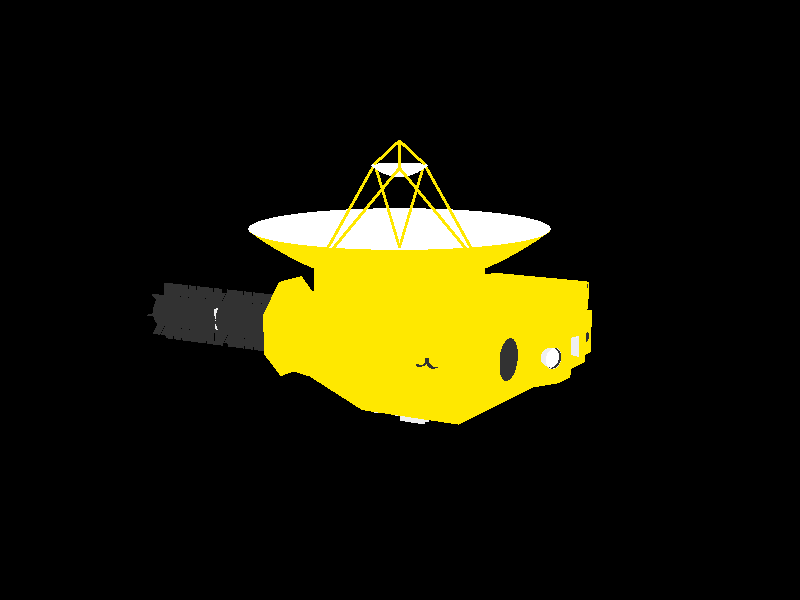 #declare White = pigment {
   color rgb <1, 1, 1>
}

#declare RTGMetal = pigment {
   color rgb <0.1, 0.1, 0.1>
}

#declare Aluminum = texture {
   finish {
      reflection {
         rgb <0.5, 0.5, 0.5>
         metallic 1
      }
   }
   
   pigment {
      color rgb <0.905882, 0.905882, 0.905882>
   }
}

#declare Mirror = texture {
   finish {
      reflection {
         rgb <1, 1, 1>
      }
   }
   
   pigment {
      color rgb <0.905882, 0.905882, 0.905882>
   }
}

#declare Gold = texture {
   finish {
      reflection {
         rgb <0.5, 0.5, 0.5>
         metallic 1
      }
   }
   
   pigment {
      color rgb <1, 0.866667, 0>
   }
}

#declare GoldFoil = texture {
   Gold
   
   normal {
      wrinkles
      0.5
      turbulence <5, 5, 5>
      bump_size 1
   }
}

#declare Glass = material {
   texture {
      finish {
         phong 1
         conserve_energy
         
         reflection {
            rgb <0, 0, 0>
            fresnel
         }
      }
      
      pigment {
         color rgbf <1, 1, 1, 0.95>
      }
   }
   
   interior {
      ior 1.5
   }
}

#declare StarTracker = union {
   difference {
      cone {
         <0, 0.5, 0>, 0,
         <0, -0.5, 0>, 0.25
      }
      
      difference {
         cone {
            <0, 0.45, 0>, 0,
            <0, -0.55, 0>, 0.25
         }
         
         plane {
            <0, 1, 0>, -0.35
            inverse
         }
         
         pigment {
            RTGMetal
         }
      }
      
      texture {
         Aluminum
      }
   }
   
   intersection {
      sphere {
         <0, 0, 0>, 0.5
      }
      
      plane {
         <0, 1, 0>, -0.440397
         scale 1
         rotate <0, 0, 0>
         translate <0, 0, 0>
      }
      
      material {
         Glass
      }
   }
   scale 0.3
}

#declare LouverFin = box {
   <0.002, -0.001, -0.15>, <-0.002, -0.099, 0.15>
   rotate z*20
   
   texture {
      Aluminum
   }
}

#declare LouverFins3 = union {
   object {
      LouverFin
   }
   
   object {
      LouverFin
      translate x*0.1
   }
   
   object {
      LouverFin
      translate x*0.2
   }
}

#declare LouverFins7 = union {
   object {
      LouverFin
   }
   
   object {
      LouverFins3
      translate x*0.1
   }
   
   object {
      LouverFins3
      translate x*0.4
   }
}

#declare LouverFins10 = union {
   object {
      LouverFins3
   }
   
   object {
      LouverFins7
      translate x*0.3
   }
}

#declare Louver7 = union {
   object {
      LouverFins7
      scale 1
      rotate <0, 0, 0>
      translate <0, 0, 0>
   }
   
   difference {
      box {
         <-0.01, 0, -0.16>, <0.71, -0.02, 0.16>
      }
      
      box {
         <0, 0.001, -0.15>, <0.7, -0.021, 0.15>
      }
      
      texture {
         Aluminum
      }
   }
   
   box {
      <0, -0.001, -0.15>, <0.7, -0.001, 0.15>
      
      pigment {
         White
      }
   }
   scale 0.6
}

#declare Louver10 = union {
   object {
      LouverFins10
      scale 1
      rotate <0, 0, 0>
      translate <0, 0, 0>
   }
   
   difference {
      box {
         <-0.01, 0, -0.16>, <1.01, -0.02, 0.16>
      }
      
      box {
         <0, 0.001, -0.15>, <1, -0.021, 0.15>
      }
      
      texture {
         Aluminum
      }
   }
   
   box {
      <0, -0.001, -0.15>, <1, -0.001, 0.15>
      
      pigment {
         White
      }
   }
   scale 0.6
}

#declare RTGFin = box {
   <-0.002, -0.22, -0.005>, <0.002, 0.22, -0.095>
   scale 1
   rotate <0, 0, 0>
   translate <0, 0, 0>
}

#declare RTGFins = union {
   object {
      RTGFin
   }
   
   object {
      RTGFin
      translate z*(-0.1)
   }
   
   object {
      RTGFin
      translate z*(-0.2)
   }
   
   object {
      RTGFin
      translate z*(-0.3)
   }
   
   object {
      RTGFin
      translate z*(-0.4)
   }
   
   object {
      RTGFin
      translate z*(-0.5)
   }
   
   object {
      RTGFin
      translate z*(-0.6)
   }
}

#declare RTG = union {
   cylinder {
      <0, 0, -0.02>, <0, 0, -0.72>, 0.12
      scale 1
      rotate <0, 0, 0>
      translate <0, 0, 0>
   }
   
   object {
      RTGFins
   }
   
   object {
      RTGFins
      rotate z*45
   }
   
   object {
      RTGFins
      rotate z*90
   }
   
   object {
      RTGFins
      rotate z*135
   }
   
   pigment {
      RTGMetal
   }
   scale <1, 1, 0.8>
   translate <0, 0.25, -1.1>
}

global_settings {
   adc_bailout 0.00392157
   assumed_gamma 1.5
   noise_generator 2
}

#declare SDCDetector = union {
   box {
      //*PMName PVDF
      <0.22, 0, 0.47>, <-0.22, 0, -0.47>
      
      texture {
         Mirror
      }
   }
   
   difference {
      //*PMName Frame
      
      box {
         <0.24, 0.025, 0.49>, <-0.24, -0.025, -0.49>
      }
      
      box {
         <-0.22, -0.05, -0.47>, <0.22, 0.05, 0.47>
      }
      
      texture {
         Gold
      }
   }
}

#declare SDCRow = union {
   object {
      SDCDetector
      translate x*(-1.25)
   }
   
   object {
      SDCDetector
      translate x*(-0.75)
   }
   
   object {
      SDCDetector
      translate x*(-0.25)
   }
   
   object {
      SDCDetector
      translate x*0.25
   }
   
   object {
      SDCDetector
      translate x*0.75
   }
   
   object {
      SDCDetector
      translate x*1.25
   }
}

#declare SDCRows = union {
   object {
      SDCRow
      translate z*(-0.55)
   }
   
   object {
      SDCRow
      translate z*0.55
   }
}

#declare SDC = union {
   object {
      SDCRows
      scale 1
      rotate <0, 0, 0>
      translate y*(-0.025)
   }
   
   box {
      <-1.525, 0, -1.075>, <1.525, 0.1, 1.075>
      scale 1
      rotate <0, 0, 0>
      translate <0, 0, 0>
      
      texture {
         Aluminum
      }
   }
}

#declare InfiniteDish = quadric {
   <0.4, 0, 0.4>,
   <0, 0, 0>,
   <0, -1, 0>, 0
}

#declare Dish = object {
   InfiniteDish
   
   clipped_by {
      cylinder {
         <0, 0.4, 0>, <0, 0, 0>, 1
      }
   }
}

#declare LegHalf = cylinder {
   <-0.1732, 0.83, -0.1>, <0, 0.15697, -0.65404>, 0.01
   
   texture {
      GoldFoil
   }
   scale 1
   rotate <0, 0, 0>
   translate <0, 0, 0>
}

#declare Leg = union {
   object {
      LegHalf
      scale 1
      rotate <0, 0, 0>
      translate <0, 0, 0>
   }
   
   object {
      LegHalf
      scale <-1, 1, 1>
      rotate <0, 0, 0>
      translate <0, 0, 0>
   }
   
   cylinder {
      <-0.1732, 0.83, -0.1>, <0, 1, 0>, 0.01
      
      texture {
         GoldFoil
      }
      scale 1
      rotate <0, 0, 0>
      translate <0, 0, 0>
   }
}

#declare LorriMainBody = cylinder {
   <0.4, 0.3, 0.85>, <0.4, 0.3, 0.3>, 0.15
   scale 1
   rotate <0, 0, 0>
   translate <0, 0, 0>
}

#declare Lorri = union {
   union {
      //*PMName Door
      
      box {
         <0.49, 0.2, 0.85>, <0.55, 0.4, 0.86>
         scale 1
         rotate <0, 0, 0>
         translate <0, 0, 0>
      }
      
      cylinder {
         <0.4, 0.3, 0.85>, <0.4, 0.3, 0.86>, 0.15
      }
      translate <-0.56, -0.3, -0.855>
      rotate y*180
      translate <0.56, 0.3, 0.855>
      
      texture {
         GoldFoil
      }
   }
   
   union {
      //*PMName Hinge
      
      box {
         <0.55, 0.4, 0.855>, <0.57, 0.42, 0.8>
         scale 1
         rotate <0, 0, 0>
         translate <0, 0, 0>
      }
      
      cylinder {
         <0.56, 0.18, 0.855>, <0.56, 0.2, 0.855>, 0.015
      }
      
      box {
         <0.55, 0.18, 0.855>, <0.57, 0.2, 0.8>
         scale 1
         rotate <0, 0, 0>
         translate <0, 0, 0>
      }
      
      cylinder {
         <0.56, 0.42, 0.855>, <0.56, 0.4, 0.855>, 0.015
      }
      
      cylinder {
         <0.56, 0.4, 0.855>, <0.56, 0.2, 0.855>, 0.01
      }
      
      texture {
         GoldFoil
      }
   }
   
   difference {
      //*PMName Tube
      
      object {
         LorriMainBody
         
         texture {
            GoldFoil
         }
      }
      
      cylinder {
         <0.4, 0.3, 0.86>, <0.4, 0.3, 0.31>, 0.14
         scale 1
         rotate <0, 0, 0>
         translate <0, 0, 0>
      }
   }
   
   difference {
      cylinder {
         //*PMName Mirror
         <0.4, 0.3, 0.32>, <0.4, 0.3, 0.31>, 0.14
      }
      
      cylinder {
         //*PMName Mirror
         <0.4, 0.3, 0.33>, <0.4, 0.3, 0.3>, 0.03
      }
      
      texture {
         Mirror
      }
   }
   
   cylinder {
      <0.4, 0.3, 0.8>, <0.4, 0.3, 0.75>, 0.03
      scale 1
      rotate <0, 0, 0>
      translate <0, 0, 0>
   }
   
   box {
      //*PMName Spider 1
      <0.399, 0.32, 0.76>, <0.401, 0.45, 0.79>
   }
   
   box {
      //*PMName Spider 2
      <0.399, 0.32, 0.76>, <0.401, 0.45, 0.79>
      translate <-0.4, -0.3, 0>
      rotate z*120
      translate <0.4, 0.3, 0>
   }
   
   box {
      //*PMName Spider 3
      <0.399, 0.32, 0.76>, <0.401, 0.45, 0.79>
      translate <-0.4, -0.3, 0>
      rotate z*(-120)
      translate <0.4, 0.3, 0>
   }
   
   pigment {
      RTGMetal
   }
}

camera {
   perspective
   location <8.94879, 2.47472, 5.17192>
   sky <0, 1, 0>
   direction <0, 0, 1>
   right <1.3333, 0, 0>
   up <0, 1, 0>
   look_at <0.0420573, 0.540193, 0.0286306>
   angle 30
}

#declare Pepssi = union {
   difference {
      //*PMName Door 1
      
      cylinder {
         <1.24, 0.5, 0.7>, <1.21, 0.5, 0.7>, 0.045
         scale 1
         rotate <0, 0, 0>
         translate <0, 0, 0>
      }
      
      cylinder {
         <1.31, 0.5, 0.7>, <1.19, 0.5, 0.7>, 0.04
         scale 1
         rotate <0, 0, 0>
         translate <0, 0, 0>
      }
      
      plane {
         <0, 0, 1>, 0.69
         scale 1
         rotate <0, 0, 0>
         translate <0, 0, 0>
         inverse
      }
      
      pigment {
         RTGMetal
      }
      translate <0, -0.461, -0.69>
      rotate x*(-130)
      translate <0, 0.461, 0.69>
   }
   
   difference {
      //*PMName Door 2
      
      cylinder {
         <1.24, 0.5, 0.7>, <1.21, 0.5, 0.7>, 0.045
         scale 1
         rotate <0, 0, 0>
         translate <0, 0, 0>
      }
      
      cylinder {
         <1.31, 0.5, 0.7>, <1.19, 0.5, 0.7>, 0.04
         scale 1
         rotate <0, 0, 0>
         translate <0, 0, 0>
      }
      
      plane {
         <0, 0, 1>, 0.71
         scale 1
         rotate <0, 0, 0>
         translate <0, 0, 0>
      }
      
      pigment {
         RTGMetal
      }
      translate <0, -0.461, -0.71>
      rotate x*130
      translate <0, 0.461, 0.71>
   }
   
   cylinder {
      <1, 0.5, 0.7>, <1.2, 0.5, 0.7>, 0.05
      scale 1
      rotate <0, 0, 0>
      translate <0, 0, 0>
   }
   
   cylinder {
      <1.25, 0.5, 0.7>, <1.2, 0.5, 0.7>, 0.04
      scale 1
      rotate <0, 0, 0>
      translate <0, 0, 0>
   }
   
   texture {
      GoldFoil
   }
}

light_source {
   <4.07956, 3.5317, 0.74666>, rgb <1, 1, 1>
}

#declare LargeThr = difference {
   cylinder {
      <0, 0, 0>, <0, -0.5, 0>, 0.5
      
      texture {
         Aluminum
      }
   }
   
   cone {
      <0, -0.01, 0>, 0,
      <0, -0.51, 0>, 0.3
      
      pigment {
         RTGMetal
      }
   }
   scale 0.05
   translate z*(-0.025)
}

#declare NewHorizons = union {
   //*PMName New Horizons Spacecraft
   
   union {
      //*PMName Bus
      
      difference {
         prism {
            //*PMName Main Bus
            linear_spline
            linear_sweep
            0, 0.6,
            7,
            <1, 0.8>, <1, 0.1>, <0.4, -0.7>, <-0.4, -0.7>, <-1, 0.1>, <-1, 0.8>, <1, 0.8>
         }
         
         object {
            LorriMainBody
            scale 1
            rotate <0, 0, 0>
            translate <0, 0, 0>
         }
      }
      
      object {
         //*PMName Star Tracker 1
         StarTracker
         rotate <-90, -22.5, 0>
         translate <-0.56, 0.2, 0.77>
      }
      
      object {
         //*PMName Star Tracker 2
         StarTracker
         rotate <-90, 22.5, 0>
         translate <-0.24, 0.2, 0.77>
      }
      
      union {
         //*PMName Instruments
         
         object {
            //*PMName SDC
            SDC
            scale 0.15
            rotate <0, 0, 0>
            translate <-0.4, -0.015, 0.6>
         }
         
         union {
            //*PMName Ralph
            
            intersection {
               box {
                  <-1.2, 0.03, 0.54>, <-1.25, 0.37, 0.88>
                  
                  pigment {
                     White
                  }
               }
               
               cylinder {
                  <-1.5, 0.2, 0.71>, <-1, 0.2, 0.71>, 0.13
                  
                  texture {
                     GoldFoil
                  }
               }
            }
            
            intersection {
               box {
                  <-1.2, 0.03, 0.54>, <-1.15, 0.37, 0.88>
                  
                  pigment {
                     White
                  }
               }
               
               cylinder {
                  <-1.5, 0.2, 0.71>, <-1, 0.2, 0.71>, 0.17
                  
                  texture {
                     GoldFoil
                  }
               }
            }
            
            difference {
               //*PMName Ralph Box
               
               box {
                  <-1.15, 0.04, 0.5>, <-1, 0.36, 0.98>
                  
                  texture {
                     GoldFoil
                  }
               }
               
               cylinder {
                  <-1.07, 0.17, 0.6>, <-1.07, 0.17, 1>, 0.035573
                  
                  pigment {
                     RTGMetal
                  }
               }
            }
            translate z*(-0.2)
         }
         
         difference {
            //*PMName Alice
            
            box {
               <-1.08, 0.38, 0.5>, <-1, 0.58, 0.98>
               
               texture {
                  GoldFoil
               }
            }
            
            box {
               <-1.07, 0.54, 0.6>, <-1.01, 0.57, 1>
               
               pigment {
                  RTGMetal
               }
            }
            translate z*(-0.2)
         }
         
         object {
            //*PMName Lorri
            Lorri
         }
         
         object {
            Pepssi
         }
      }
      
      prism {
         //*PMName Star Tracker Box
         linear_spline
         linear_sweep
         0, 0.3,
         5,
         <-0.3, 0.9>, <-0.1, 0.8>, <-0.7, 0.8>, <-0.5, 0.9>, <-0.3, 0.9>
      }
      
      prism {
         //*PMName RTGShield
         linear_spline
         linear_sweep
         0, 0.01,
         9,
         <0, 1>, <0.707, 0.707>, <1, 0>, <0.707, -0.707>, <0, -1>, <-0.707, -0.707>, <-1, 0>, <-0.707, 0.707>, <0, 1>
         scale 0.38
         rotate y*22.5
         rotate x*90
         translate <0, 0.25, -1.125>
         
         texture {
            GoldFoil
         }
      }
      
      object {
         //*PMName Louver 1
         Louver7
         translate x*0.5
         rotate y*(-25)
         translate z*(-0.2)
      }
      
      object {
         //*PMName Louver 2
         Louver10
         rotate y*90
         translate <-0.769752, 0, 0.629797>
      }
      
      object {
         //*PMName Louver 3
         Louver10
         rotate <0, 0, 0>
         translate <0.365438, 0, 0.42764>
      }
      
      object {
         //*PMName Louver 4
         Louver7
         translate x*0.5
         rotate y*(-90)
         translate z*(-0.2)
      }
      
      object {
         //*PMName RTG Inboard
         RTG
         translate z*(-0.05)
      }
      
      object {
         //*PMName RTG Outboard
         RTG
         translate z*(-0.65)
      }
      
      box {
         //*PMName RTGSupport
         <-0.08, 0.17, -2.2>, <0.08, 0.33, -1>
         
         texture {
            Aluminum
         }
      }
      
      difference {
         //*PMName RTG Box
         
         prism {
            linear_spline
            linear_sweep
            0, 0.96667,
            5,
            <0.4, -0.7>, <0.25, -1.1>, <-0.25, -1.1>, <-0.4, -0.7>, <0.4, -0.7>
         }
         
         plane {
            <0, 0.92818, -0.37214>, 0.82039
            inverse
         }
      }
      
      texture {
         GoldFoil
      }
      translate z*0.2
   }
   
   union {
      //*PMName Antenna
      
      cylinder {
         //*PMName Support
         <0, -0.05, 0>, <0, 0.2, 0>, 0.6
         open
         
         clipped_by {
            object {
               //*PMName Backreflector
               InfiniteDish
               scale <1.05, 1, 1.05>
               translate y*(-0.001)
               inverse
            }
         }
         
         texture {
            GoldFoil
         }
      }
      
      object {
         //*PMName Backreflector
         Dish
         
         texture {
            GoldFoil
         }
         scale <1.05, 1, 1.05>
         translate y*(-0.001)
      }
      
      object {
         Leg
         rotate <0, 0, 0>
      }
      
      object {
         Leg
         rotate y*120
      }
      
      object {
         Leg
         rotate y*240
      }
      
      object {
         //*PMName Subreflector
         Dish
         scale 0.2
         translate y*0.75
         
         pigment {
            White
         }
      }
      
      object {
         //*PMName Mainreflector
         Dish
         scale <1.05, 1, 1.05>
         
         pigment {
            White
         }
      }
      translate y*0.65
      rotate y*180
   }
   
   union {
      //*PMName LVA
      
      cylinder {
         <0, 0, 0>, <0, -0.2, 0>, 0.02
      }
      
      cylinder {
         <0, -0.2, 0>, <0, -0.22, 0>, 0.04
         
         texture {
            Aluminum
         }
      }
      
      object {
         LargeThr
         translate <0, -0.1, 0.44>
         rotate y*225
      }
      
      object {
         LargeThr
         translate <0, -0.1, 0.44>
         rotate y*315
      }
      
      object {
         LargeThr
         translate <0, -0.1, 0.44>
         rotate y*45
      }
      
      object {
         LargeThr
         translate <0, -0.1, 0.44>
         rotate y*135
      }
      
      difference {
         cylinder {
            //*PMName LVA
            <0, -0.1, 0>, <0, -0.12, 0>, 0.45
         }
         
         cylinder {
            //*PMName LVA
            <0, 0.01, 0>, <0, -0.121, 0>, 0.44
         }
         
         texture {
            Aluminum
         }
      }
      
      cylinder {
         <0, 0, 0>, <0, -0.1, 0>, 0.45
         scale 1
         rotate <0, 0, 0>
         translate <0, 0, 0>
      }
      
      texture {
         GoldFoil
      }
   }
}

object {
   NewHorizons
   scale 1
   rotate <0, 0, 0>
   translate <0, 0, 0>
}